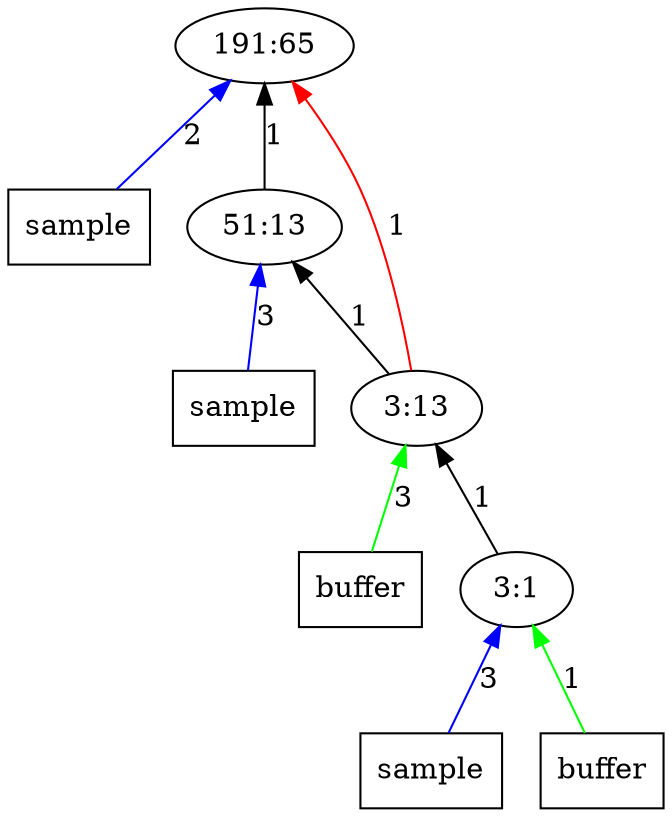 digraph Tree{
	rankdir="BT"
	x11 -> 1 [label = "2", color = "blue"];
	x11 [label = "sample", shape = "box"];
	1 [label = "191:65"];
	2 -> 1 [label = "1", color = "black"];
	x21 -> 2 [label = "3", color = "blue"];
	x21 [label = "sample", shape = "box"];
	2 [label = "51:13"];
	3 -> 1 [label = "1", color = "red"];
	x32 -> 3 [label = "3", color = "green"];
	x32 [label = "buffer", shape = "box"];
	3 -> 2 [label = "1", color = "black"];
	3 [label = "3:13"];
	4 -> 3 [label = "1", color = "black"];
	x41 -> 4 [label = "3", color = "blue"];
	x41 [label = "sample", shape = "box"];
	x42 -> 4 [label = "1", color = "green"];
	x42 [label = "buffer", shape = "box"];
	4 [label = "3:1"];
}

